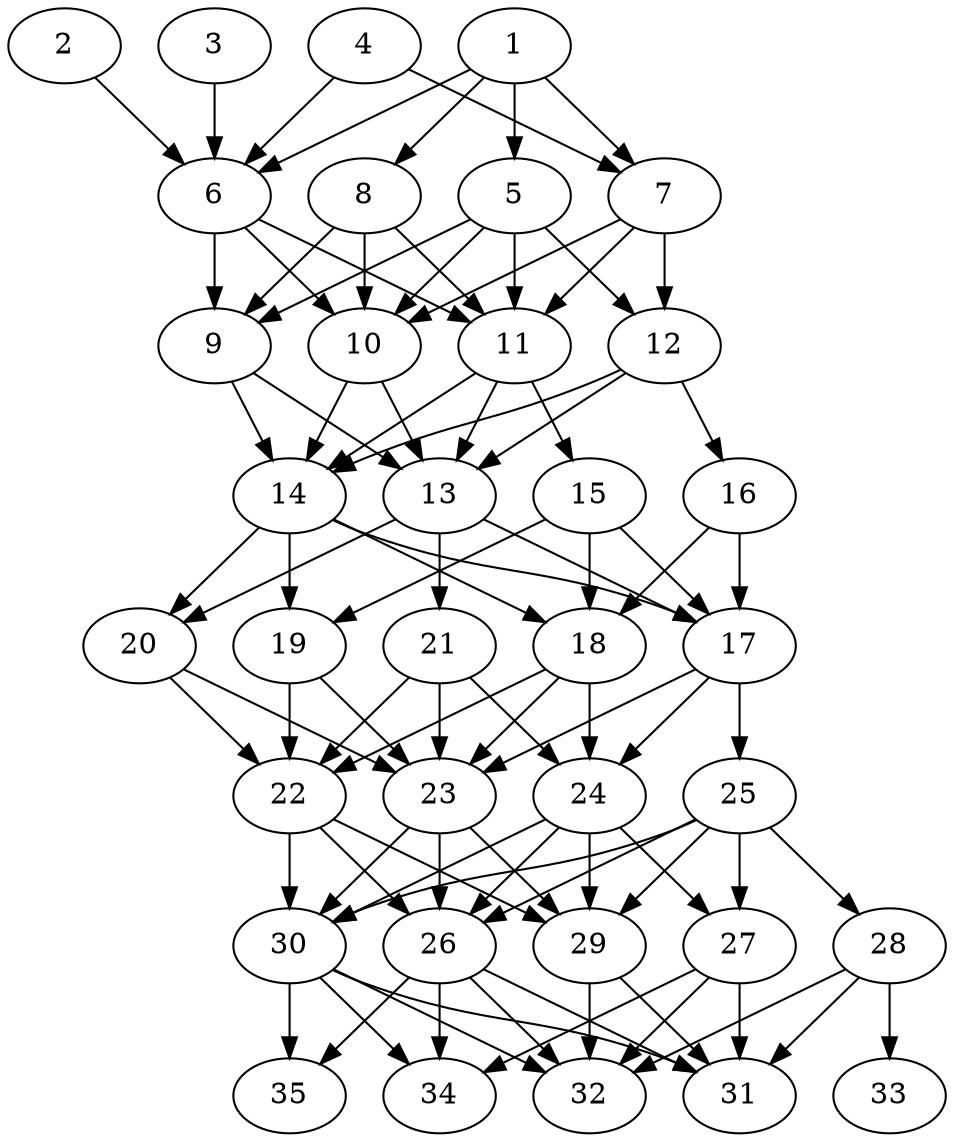 // DAG automatically generated by daggen at Thu Oct  3 14:05:36 2019
// ./daggen --dot -n 35 --ccr 0.5 --fat 0.5 --regular 0.9 --density 0.9 --mindata 5242880 --maxdata 52428800 
digraph G {
  1 [size="98304000", alpha="0.13", expect_size="49152000"] 
  1 -> 5 [size ="49152000"]
  1 -> 6 [size ="49152000"]
  1 -> 7 [size ="49152000"]
  1 -> 8 [size ="49152000"]
  2 [size="55492608", alpha="0.10", expect_size="27746304"] 
  2 -> 6 [size ="27746304"]
  3 [size="72626176", alpha="0.04", expect_size="36313088"] 
  3 -> 6 [size ="36313088"]
  4 [size="63891456", alpha="0.01", expect_size="31945728"] 
  4 -> 6 [size ="31945728"]
  4 -> 7 [size ="31945728"]
  5 [size="45281280", alpha="0.10", expect_size="22640640"] 
  5 -> 9 [size ="22640640"]
  5 -> 10 [size ="22640640"]
  5 -> 11 [size ="22640640"]
  5 -> 12 [size ="22640640"]
  6 [size="50044928", alpha="0.02", expect_size="25022464"] 
  6 -> 9 [size ="25022464"]
  6 -> 10 [size ="25022464"]
  6 -> 11 [size ="25022464"]
  7 [size="63346688", alpha="0.16", expect_size="31673344"] 
  7 -> 10 [size ="31673344"]
  7 -> 11 [size ="31673344"]
  7 -> 12 [size ="31673344"]
  8 [size="35321856", alpha="0.20", expect_size="17660928"] 
  8 -> 9 [size ="17660928"]
  8 -> 10 [size ="17660928"]
  8 -> 11 [size ="17660928"]
  9 [size="67182592", alpha="0.07", expect_size="33591296"] 
  9 -> 13 [size ="33591296"]
  9 -> 14 [size ="33591296"]
  10 [size="23250944", alpha="0.19", expect_size="11625472"] 
  10 -> 13 [size ="11625472"]
  10 -> 14 [size ="11625472"]
  11 [size="87162880", alpha="0.19", expect_size="43581440"] 
  11 -> 13 [size ="43581440"]
  11 -> 14 [size ="43581440"]
  11 -> 15 [size ="43581440"]
  12 [size="56207360", alpha="0.04", expect_size="28103680"] 
  12 -> 13 [size ="28103680"]
  12 -> 14 [size ="28103680"]
  12 -> 16 [size ="28103680"]
  13 [size="104622080", alpha="0.00", expect_size="52311040"] 
  13 -> 17 [size ="52311040"]
  13 -> 20 [size ="52311040"]
  13 -> 21 [size ="52311040"]
  14 [size="30560256", alpha="0.02", expect_size="15280128"] 
  14 -> 17 [size ="15280128"]
  14 -> 18 [size ="15280128"]
  14 -> 19 [size ="15280128"]
  14 -> 20 [size ="15280128"]
  15 [size="37548032", alpha="0.08", expect_size="18774016"] 
  15 -> 17 [size ="18774016"]
  15 -> 18 [size ="18774016"]
  15 -> 19 [size ="18774016"]
  16 [size="84621312", alpha="0.02", expect_size="42310656"] 
  16 -> 17 [size ="42310656"]
  16 -> 18 [size ="42310656"]
  17 [size="91834368", alpha="0.18", expect_size="45917184"] 
  17 -> 23 [size ="45917184"]
  17 -> 24 [size ="45917184"]
  17 -> 25 [size ="45917184"]
  18 [size="73625600", alpha="0.17", expect_size="36812800"] 
  18 -> 22 [size ="36812800"]
  18 -> 23 [size ="36812800"]
  18 -> 24 [size ="36812800"]
  19 [size="71651328", alpha="0.02", expect_size="35825664"] 
  19 -> 22 [size ="35825664"]
  19 -> 23 [size ="35825664"]
  20 [size="104624128", alpha="0.16", expect_size="52312064"] 
  20 -> 22 [size ="52312064"]
  20 -> 23 [size ="52312064"]
  21 [size="98174976", alpha="0.09", expect_size="49087488"] 
  21 -> 22 [size ="49087488"]
  21 -> 23 [size ="49087488"]
  21 -> 24 [size ="49087488"]
  22 [size="94855168", alpha="0.11", expect_size="47427584"] 
  22 -> 26 [size ="47427584"]
  22 -> 29 [size ="47427584"]
  22 -> 30 [size ="47427584"]
  23 [size="18894848", alpha="0.06", expect_size="9447424"] 
  23 -> 26 [size ="9447424"]
  23 -> 29 [size ="9447424"]
  23 -> 30 [size ="9447424"]
  24 [size="20889600", alpha="0.13", expect_size="10444800"] 
  24 -> 26 [size ="10444800"]
  24 -> 27 [size ="10444800"]
  24 -> 29 [size ="10444800"]
  24 -> 30 [size ="10444800"]
  25 [size="27987968", alpha="0.07", expect_size="13993984"] 
  25 -> 26 [size ="13993984"]
  25 -> 27 [size ="13993984"]
  25 -> 28 [size ="13993984"]
  25 -> 29 [size ="13993984"]
  25 -> 30 [size ="13993984"]
  26 [size="66938880", alpha="0.09", expect_size="33469440"] 
  26 -> 31 [size ="33469440"]
  26 -> 32 [size ="33469440"]
  26 -> 34 [size ="33469440"]
  26 -> 35 [size ="33469440"]
  27 [size="75526144", alpha="0.03", expect_size="37763072"] 
  27 -> 31 [size ="37763072"]
  27 -> 32 [size ="37763072"]
  27 -> 34 [size ="37763072"]
  28 [size="66912256", alpha="0.02", expect_size="33456128"] 
  28 -> 31 [size ="33456128"]
  28 -> 32 [size ="33456128"]
  28 -> 33 [size ="33456128"]
  29 [size="53561344", alpha="0.13", expect_size="26780672"] 
  29 -> 31 [size ="26780672"]
  29 -> 32 [size ="26780672"]
  30 [size="64958464", alpha="0.06", expect_size="32479232"] 
  30 -> 31 [size ="32479232"]
  30 -> 32 [size ="32479232"]
  30 -> 34 [size ="32479232"]
  30 -> 35 [size ="32479232"]
  31 [size="47872000", alpha="0.16", expect_size="23936000"] 
  32 [size="90118144", alpha="0.15", expect_size="45059072"] 
  33 [size="47962112", alpha="0.15", expect_size="23981056"] 
  34 [size="77918208", alpha="0.18", expect_size="38959104"] 
  35 [size="44650496", alpha="0.08", expect_size="22325248"] 
}
